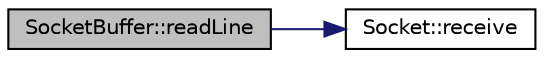 digraph "SocketBuffer::readLine"
{
 // LATEX_PDF_SIZE
  edge [fontname="Helvetica",fontsize="10",labelfontname="Helvetica",labelfontsize="10"];
  node [fontname="Helvetica",fontsize="10",shape=record];
  rankdir="LR";
  Node1 [label="SocketBuffer::readLine",height=0.2,width=0.4,color="black", fillcolor="grey75", style="filled", fontcolor="black",tooltip=" "];
  Node1 -> Node2 [color="midnightblue",fontsize="10",style="solid",fontname="Helvetica"];
  Node2 [label="Socket::receive",height=0.2,width=0.4,color="black", fillcolor="white", style="filled",URL="$classSocket.html#a01b463d51433a10658854446bde71c40",tooltip=" "];
}
